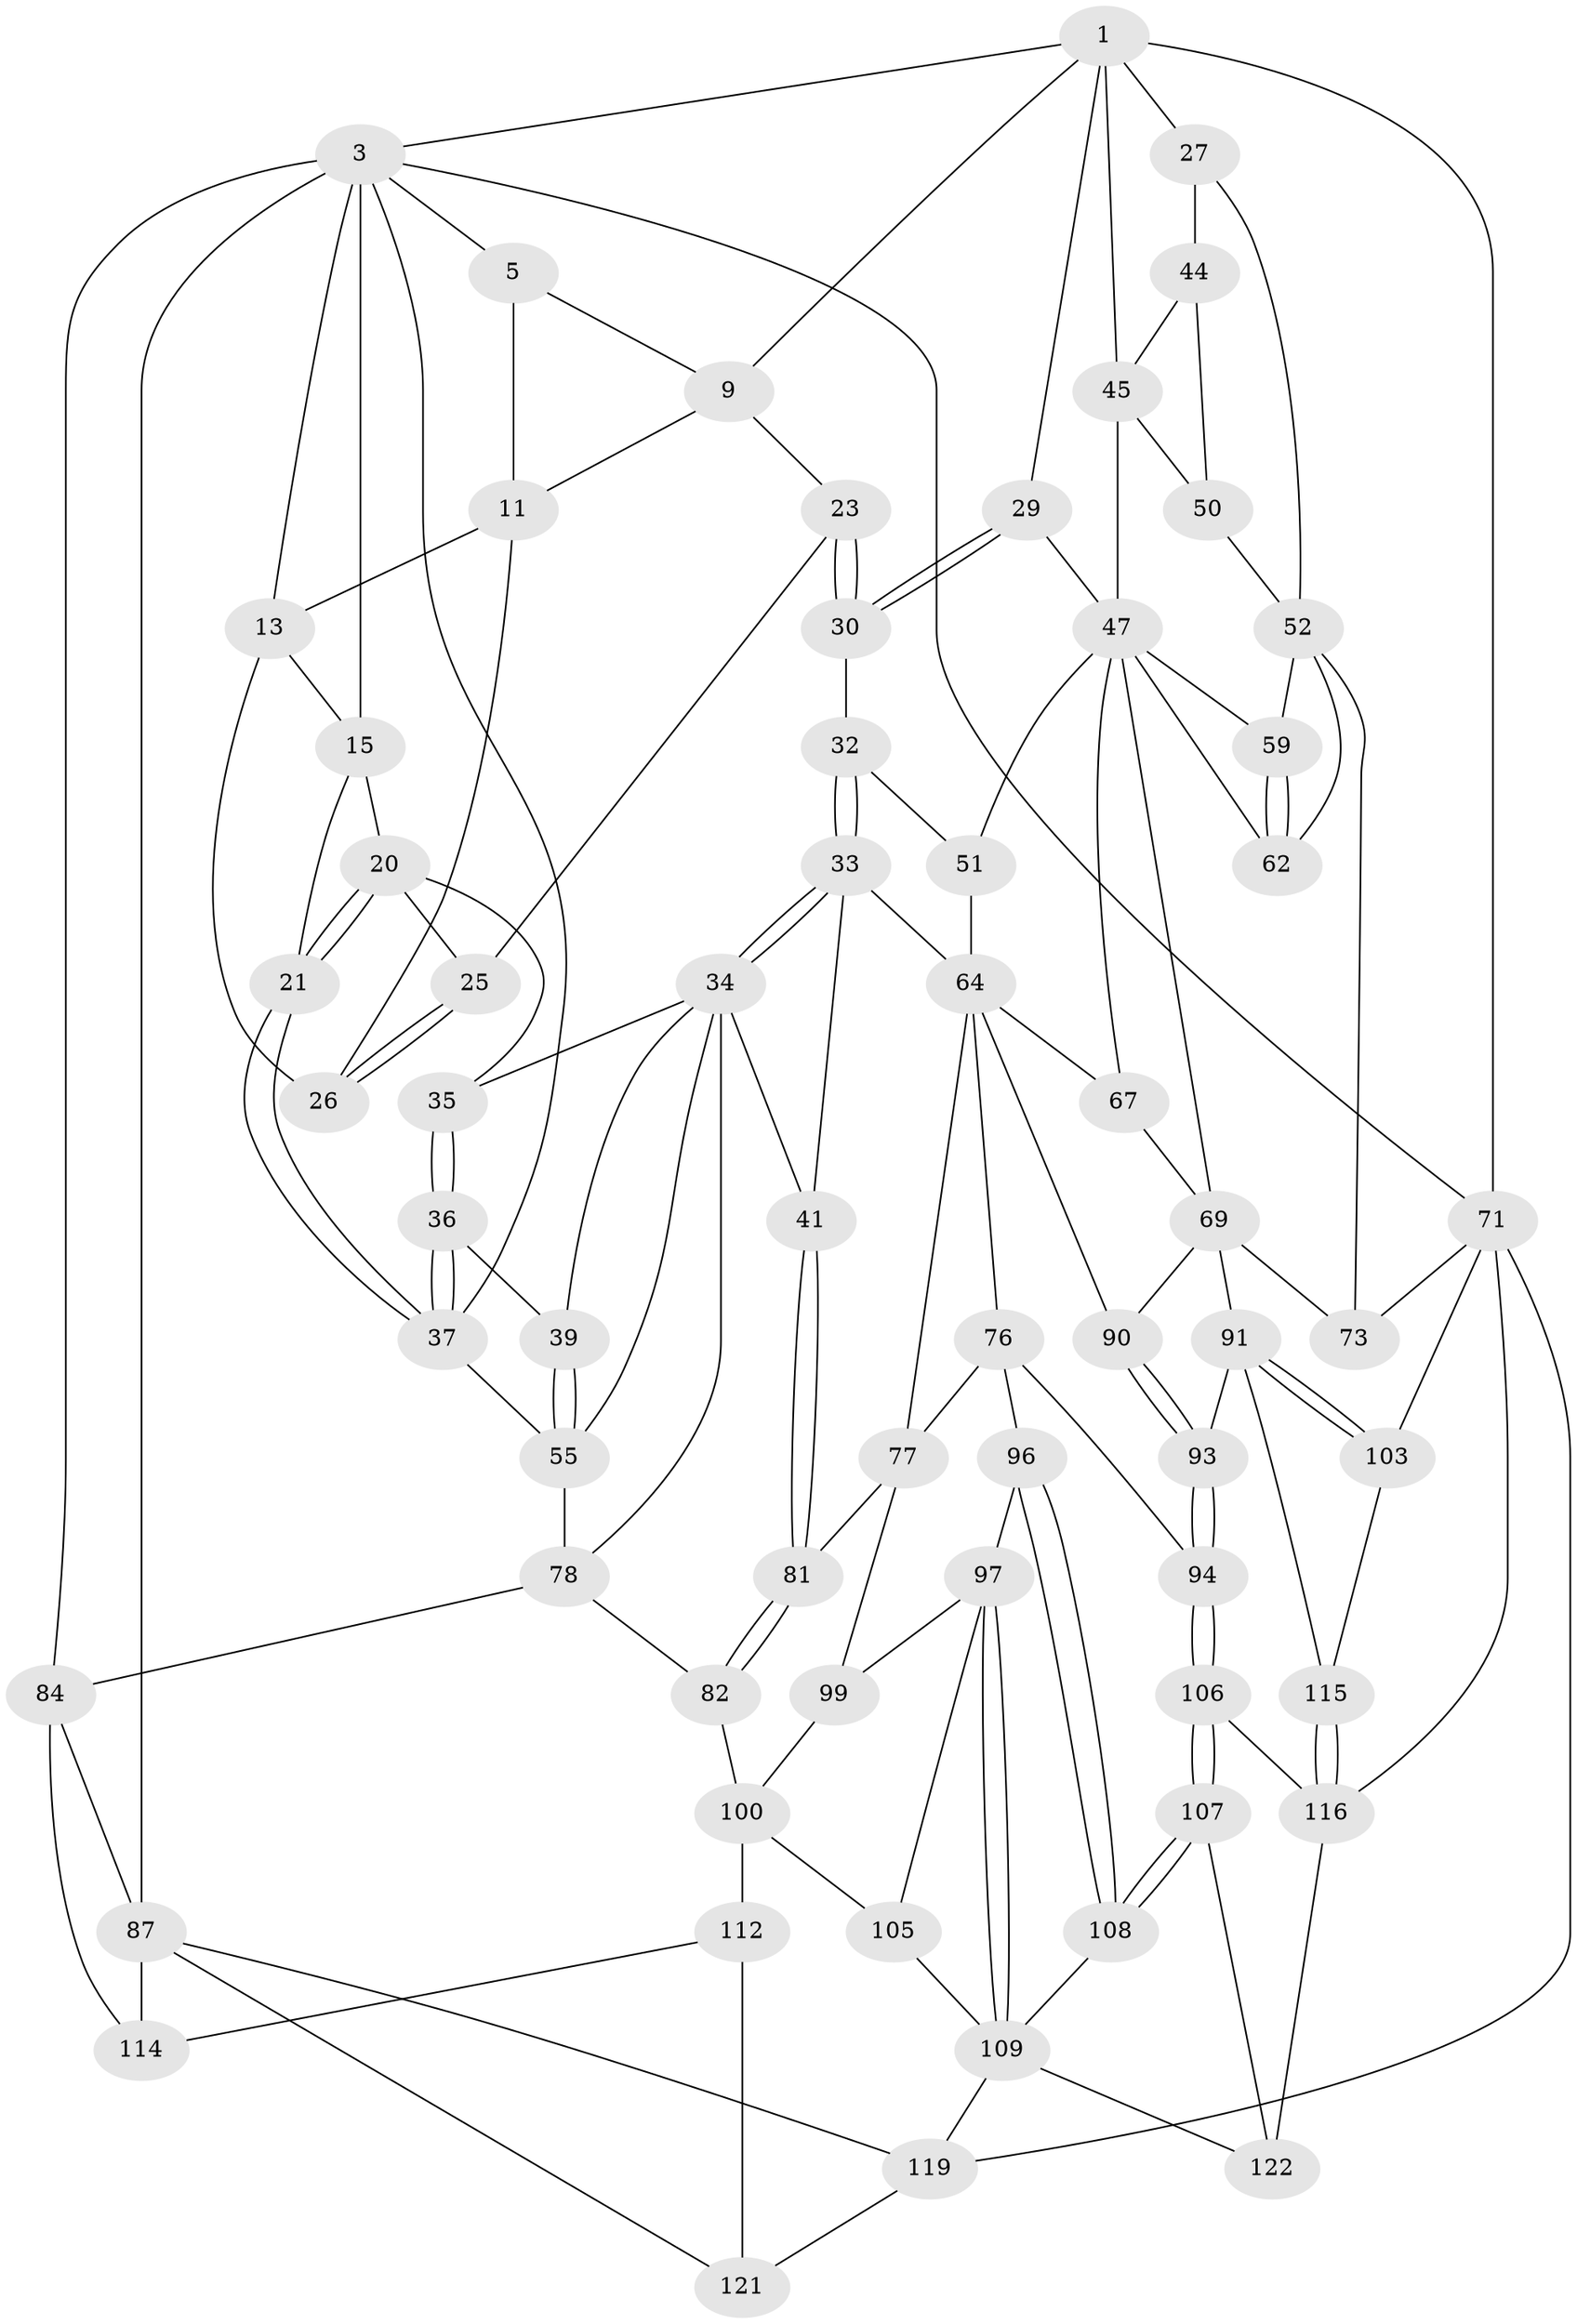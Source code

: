 // original degree distribution, {3: 0.015384615384615385, 6: 0.2846153846153846, 4: 0.3, 5: 0.4}
// Generated by graph-tools (version 1.1) at 2025/28/03/15/25 16:28:11]
// undirected, 65 vertices, 143 edges
graph export_dot {
graph [start="1"]
  node [color=gray90,style=filled];
  1 [pos="+0.7208264873484168+0",super="+2+6"];
  3 [pos="+0+0",super="+4+17+88"];
  5 [pos="+0.5895502707923312+0",super="+10"];
  9 [pos="+0.700494138668961+0.18852354141719468",super="+22"];
  11 [pos="+0.5222273213281363+0.07917562006266278",super="+12"];
  13 [pos="+0.32404936685326713+0",super="+18"];
  15 [pos="+0.17448964145341628+0.0684774737818896",super="+19+16"];
  20 [pos="+0.2025245527875749+0.19622915569483684",super="+28"];
  21 [pos="+0+0.2928014813026305"];
  23 [pos="+0.4773218886700473+0.22578555759722316",super="+24"];
  25 [pos="+0.4110905814152121+0.18979440204745593"];
  26 [pos="+0.4086705762086343+0.17892322483028833"];
  27 [pos="+1+0",super="+43"];
  29 [pos="+0.6777897027766879+0.32774079531088846"];
  30 [pos="+0.6385356494259169+0.3226962224250199",super="+31"];
  32 [pos="+0.4058997898338896+0.39210712329520564"];
  33 [pos="+0.3891768222927689+0.4004036275992929",super="+40"];
  34 [pos="+0.2640429190557686+0.3173184992124723",super="+38"];
  35 [pos="+0.25494194841872386+0.3041090996204446"];
  36 [pos="+0.10139698739457514+0.3679212729321873"];
  37 [pos="+0+0.2962833521848514",super="+57"];
  39 [pos="+0.14088967125664156+0.41496670920257955"];
  41 [pos="+0.29826176916882463+0.5157355594793321"];
  44 [pos="+0.9127165849898018+0.26868429857128956"];
  45 [pos="+0.8153826228630388+0.23785611405162835",super="+46"];
  47 [pos="+0.8289824457475027+0.4682129046304786",super="+48+60"];
  50 [pos="+0.9085608657709203+0.4183826473440428"];
  51 [pos="+0.43424060832551153+0.41380618534798286"];
  52 [pos="+1+0.3767519691316231",super="+53+74"];
  55 [pos="+0.14454889793762635+0.42182003695966314",super="+56"];
  59 [pos="+0.9205480897658103+0.5163565996540734"];
  62 [pos="+0.9360123452798251+0.5515607856093958"];
  64 [pos="+0.47450665543639337+0.4588978943433814",super="+65+66"];
  67 [pos="+0.6538685777581472+0.5424001366375685"];
  69 [pos="+0.8158248549490059+0.6375378353512559",super="+89+70"];
  71 [pos="+1+1",super="+130+72"];
  73 [pos="+1+0.7295126840556999"];
  76 [pos="+0.5894057343290287+0.616511286473629",super="+95"];
  77 [pos="+0.4764943661667731+0.5910873335618836",super="+80"];
  78 [pos="+0.19035278347431284+0.5482009269278789",super="+79+83"];
  81 [pos="+0.32526949833274355+0.6691430480781851"];
  82 [pos="+0.28203787458325946+0.7125157194347495"];
  84 [pos="+0.04203261382195827+0.6823083303998883",super="+86+85"];
  87 [pos="+0+0.8721214915340583",super="+124"];
  90 [pos="+0.7133684716905284+0.7042791095741364"];
  91 [pos="+0.8340031947146167+0.7129377058111036",super="+92"];
  93 [pos="+0.7605850801123891+0.7672217265608615"];
  94 [pos="+0.7169846025584439+0.7986464419436226"];
  96 [pos="+0.5422761205138125+0.71990203110446"];
  97 [pos="+0.5309987035496662+0.7273493091399504",super="+98"];
  99 [pos="+0.3914928289767868+0.7011150011949373"];
  100 [pos="+0.3939548845940696+0.7978000098882747",super="+104+101"];
  103 [pos="+0.8822496551166666+0.8203295076959922"];
  105 [pos="+0.45113552339570423+0.8213471660210159"];
  106 [pos="+0.7161269080988293+0.8014321599598977"];
  107 [pos="+0.6754656730030613+0.8480474648028122"];
  108 [pos="+0.598395409638362+0.8142762162630195"];
  109 [pos="+0.5405873561089847+0.8518419780699737",super="+111+110"];
  112 [pos="+0.32994946762843624+0.881244443009708",super="+113"];
  114 [pos="+0.15229544257182093+0.7555882366544848"];
  115 [pos="+0.8347803273737491+0.8628392903271908"];
  116 [pos="+0.8331365270926003+0.9163740636157504",super="+117+125"];
  119 [pos="+0.3963536634898225+1",super="+120"];
  121 [pos="+0.3241618395761098+1"];
  122 [pos="+0.7398353836908877+0.9674777603685919",super="+123"];
  1 -- 3;
  1 -- 27 [weight=2];
  1 -- 71;
  1 -- 45;
  1 -- 9;
  1 -- 29;
  3 -- 5;
  3 -- 13;
  3 -- 15 [weight=2];
  3 -- 87 [weight=2];
  3 -- 71;
  3 -- 37;
  3 -- 84;
  5 -- 9;
  5 -- 11;
  9 -- 11;
  9 -- 23;
  11 -- 26;
  11 -- 13;
  13 -- 26;
  13 -- 15;
  15 -- 20;
  15 -- 21;
  20 -- 21;
  20 -- 21;
  20 -- 25;
  20 -- 35;
  21 -- 37;
  21 -- 37;
  23 -- 30 [weight=2];
  23 -- 30;
  23 -- 25;
  25 -- 26;
  25 -- 26;
  27 -- 44;
  27 -- 52;
  29 -- 30;
  29 -- 30;
  29 -- 47;
  30 -- 32;
  32 -- 33;
  32 -- 33;
  32 -- 51;
  33 -- 34;
  33 -- 34;
  33 -- 64;
  33 -- 41;
  34 -- 35;
  34 -- 39;
  34 -- 55;
  34 -- 41;
  34 -- 78;
  35 -- 36;
  35 -- 36;
  36 -- 37;
  36 -- 37;
  36 -- 39;
  37 -- 55;
  39 -- 55;
  39 -- 55;
  41 -- 81;
  41 -- 81;
  44 -- 45;
  44 -- 50;
  45 -- 50;
  45 -- 47;
  47 -- 67;
  47 -- 51;
  47 -- 59;
  47 -- 69;
  47 -- 62;
  50 -- 52;
  51 -- 64;
  52 -- 59;
  52 -- 62;
  52 -- 73;
  55 -- 78;
  59 -- 62;
  59 -- 62;
  64 -- 77;
  64 -- 90;
  64 -- 67;
  64 -- 76;
  67 -- 69;
  69 -- 73;
  69 -- 91;
  69 -- 90;
  71 -- 119;
  71 -- 73;
  71 -- 103;
  71 -- 116 [weight=2];
  76 -- 77;
  76 -- 96;
  76 -- 94;
  77 -- 81;
  77 -- 99;
  78 -- 84 [weight=2];
  78 -- 82;
  81 -- 82;
  81 -- 82;
  82 -- 100;
  84 -- 114;
  84 -- 87;
  87 -- 114;
  87 -- 121;
  87 -- 119;
  90 -- 93;
  90 -- 93;
  91 -- 103;
  91 -- 103;
  91 -- 115;
  91 -- 93;
  93 -- 94;
  93 -- 94;
  94 -- 106;
  94 -- 106;
  96 -- 97;
  96 -- 108;
  96 -- 108;
  97 -- 109;
  97 -- 109;
  97 -- 99;
  97 -- 105;
  99 -- 100;
  100 -- 112 [weight=2];
  100 -- 105;
  103 -- 115;
  105 -- 109;
  106 -- 107;
  106 -- 107;
  106 -- 116;
  107 -- 108;
  107 -- 108;
  107 -- 122;
  108 -- 109;
  109 -- 122;
  109 -- 119;
  112 -- 121;
  112 -- 114;
  115 -- 116;
  115 -- 116;
  116 -- 122 [weight=2];
  119 -- 121;
}

